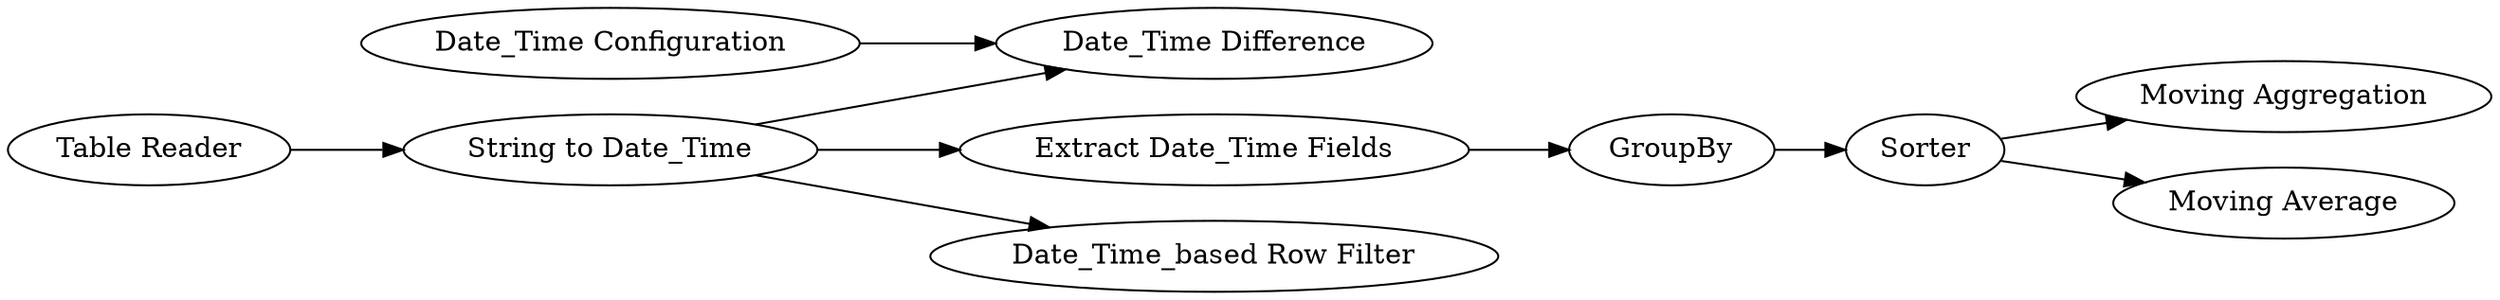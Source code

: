 digraph {
	241 -> 319
	316 -> 317
	241 -> 313
	241 -> 250
	316 -> 318
	321 -> 241
	315 -> 316
	314 -> 313
	319 -> 315
	313 [label="Date_Time Difference"]
	314 [label="Date_Time Configuration"]
	319 [label="Extract Date_Time Fields"]
	318 [label="Moving Average"]
	315 [label=GroupBy]
	316 [label=Sorter]
	241 [label="String to Date_Time"]
	250 [label="Date_Time_based Row Filter"]
	321 [label="Table Reader"]
	317 [label="Moving Aggregation"]
	rankdir=LR
}
